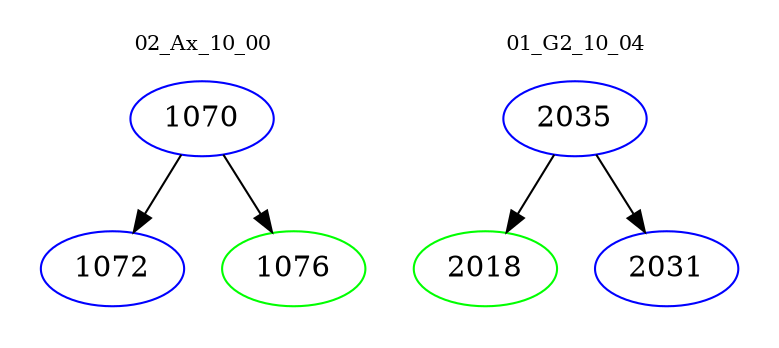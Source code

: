 digraph{
subgraph cluster_0 {
color = white
label = "02_Ax_10_00";
fontsize=10;
T0_1070 [label="1070", color="blue"]
T0_1070 -> T0_1072 [color="black"]
T0_1072 [label="1072", color="blue"]
T0_1070 -> T0_1076 [color="black"]
T0_1076 [label="1076", color="green"]
}
subgraph cluster_1 {
color = white
label = "01_G2_10_04";
fontsize=10;
T1_2035 [label="2035", color="blue"]
T1_2035 -> T1_2018 [color="black"]
T1_2018 [label="2018", color="green"]
T1_2035 -> T1_2031 [color="black"]
T1_2031 [label="2031", color="blue"]
}
}

